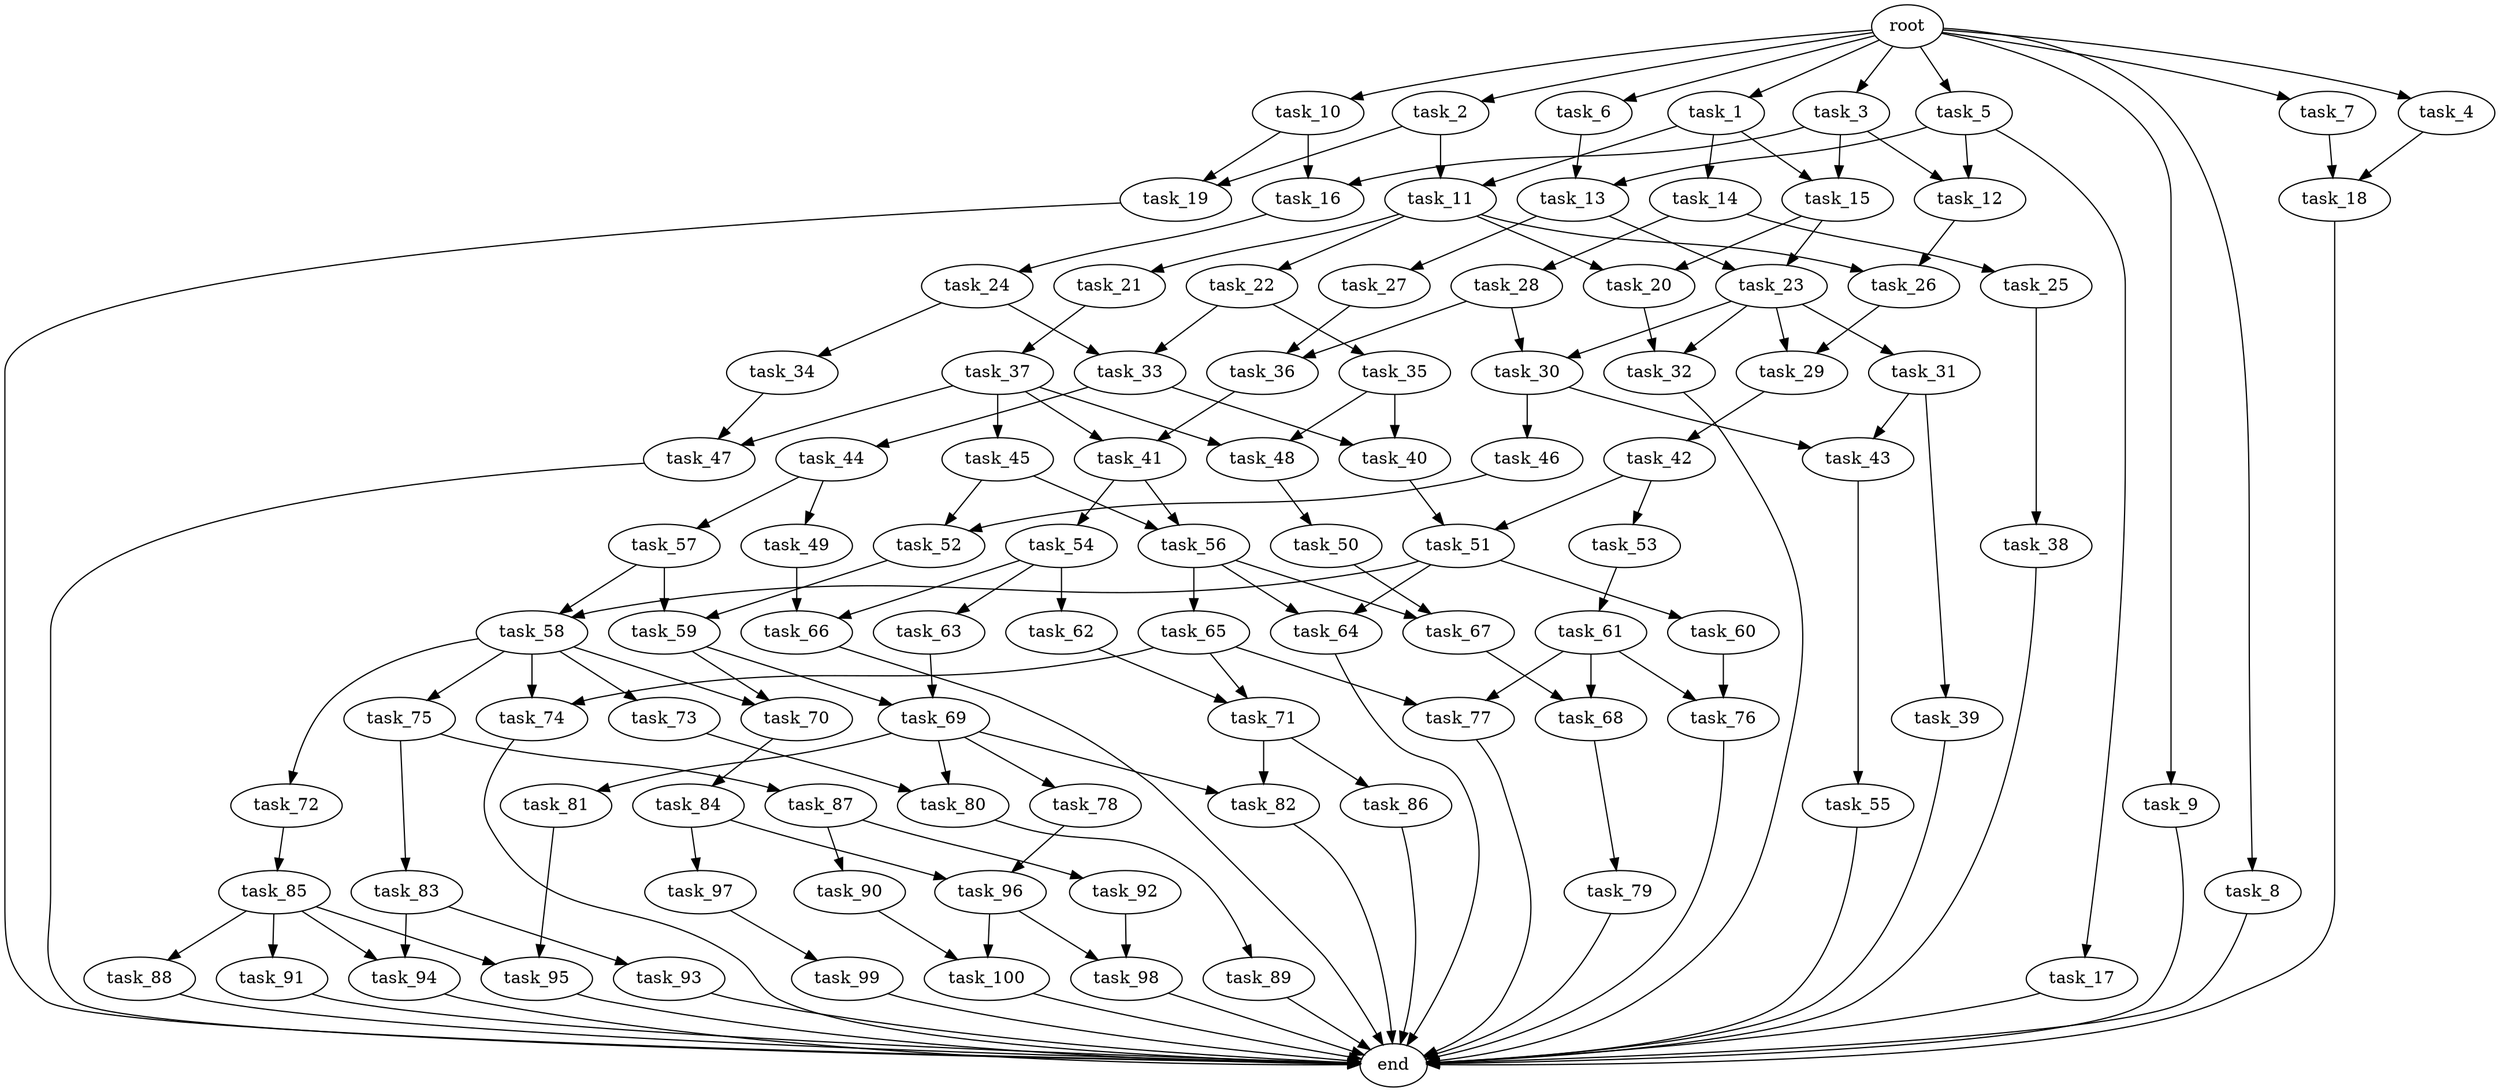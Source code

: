 digraph G {
  task_19 [size="3.182377e+09"];
  task_53 [size="3.369148e+08"];
  task_69 [size="4.905103e+09"];
  task_25 [size="3.132458e+09"];
  task_51 [size="4.586395e+08"];
  task_61 [size="2.738096e+09"];
  task_72 [size="4.818641e+09"];
  task_59 [size="9.902920e+08"];
  task_6 [size="5.863440e+08"];
  root [size="0.000000e+00"];
  task_3 [size="3.983068e+08"];
  task_60 [size="4.714456e+09"];
  task_76 [size="1.392542e+09"];
  task_48 [size="1.943082e+09"];
  task_84 [size="2.218935e+09"];
  task_86 [size="2.982555e+09"];
  task_11 [size="1.666659e+09"];
  task_54 [size="3.994058e+09"];
  task_36 [size="4.343175e+09"];
  task_97 [size="4.652632e+09"];
  task_58 [size="4.181028e+09"];
  task_62 [size="4.487479e+09"];
  task_57 [size="1.028732e+09"];
  task_22 [size="2.582074e+09"];
  task_28 [size="3.811888e+08"];
  task_41 [size="3.138512e+09"];
  task_78 [size="4.401164e+09"];
  task_47 [size="1.401185e+09"];
  task_43 [size="9.775414e+07"];
  task_94 [size="3.598463e+09"];
  task_9 [size="4.192457e+09"];
  task_68 [size="3.875894e+09"];
  task_70 [size="4.127213e+09"];
  task_23 [size="4.945279e+09"];
  task_88 [size="2.893766e+09"];
  task_8 [size="3.826995e+09"];
  task_87 [size="3.017334e+09"];
  task_35 [size="3.481074e+08"];
  task_42 [size="1.417489e+09"];
  end [size="0.000000e+00"];
  task_63 [size="4.641569e+09"];
  task_45 [size="4.275480e+09"];
  task_17 [size="3.879956e+09"];
  task_7 [size="6.643140e+08"];
  task_13 [size="8.532013e+08"];
  task_1 [size="2.900912e+09"];
  task_100 [size="4.569316e+09"];
  task_89 [size="2.169216e+09"];
  task_83 [size="4.895038e+09"];
  task_74 [size="4.165816e+09"];
  task_90 [size="2.106157e+09"];
  task_34 [size="2.191317e+08"];
  task_85 [size="4.110300e+09"];
  task_98 [size="2.626593e+09"];
  task_67 [size="3.247226e+09"];
  task_21 [size="3.212361e+09"];
  task_82 [size="4.790007e+09"];
  task_20 [size="1.675988e+09"];
  task_52 [size="1.913209e+09"];
  task_50 [size="4.433008e+08"];
  task_31 [size="2.428236e+09"];
  task_93 [size="2.193824e+09"];
  task_79 [size="4.678630e+08"];
  task_15 [size="2.810333e+09"];
  task_96 [size="4.528828e+09"];
  task_5 [size="3.474476e+09"];
  task_12 [size="4.291307e+09"];
  task_32 [size="1.177345e+09"];
  task_4 [size="2.476652e+09"];
  task_44 [size="4.892754e+09"];
  task_16 [size="3.819286e+08"];
  task_92 [size="3.927482e+09"];
  task_18 [size="4.453862e+09"];
  task_80 [size="2.357392e+09"];
  task_37 [size="3.489026e+09"];
  task_71 [size="5.757437e+07"];
  task_24 [size="2.849833e+09"];
  task_64 [size="1.162064e+09"];
  task_26 [size="4.594408e+08"];
  task_81 [size="1.724051e+09"];
  task_66 [size="2.888502e+09"];
  task_56 [size="3.293143e+09"];
  task_33 [size="5.973156e+07"];
  task_77 [size="1.945701e+09"];
  task_14 [size="7.361173e+08"];
  task_65 [size="2.728336e+09"];
  task_99 [size="1.010087e+09"];
  task_29 [size="1.182456e+09"];
  task_73 [size="3.237481e+08"];
  task_49 [size="6.864415e+08"];
  task_30 [size="6.713268e+08"];
  task_55 [size="1.089533e+09"];
  task_75 [size="3.999435e+09"];
  task_46 [size="4.388032e+09"];
  task_27 [size="1.075228e+09"];
  task_39 [size="3.134430e+09"];
  task_38 [size="4.193848e+09"];
  task_2 [size="4.850841e+09"];
  task_91 [size="1.114042e+09"];
  task_95 [size="3.648231e+09"];
  task_40 [size="1.362216e+08"];
  task_10 [size="2.051911e+09"];

  task_19 -> end [size="1.000000e-12"];
  task_53 -> task_61 [size="6.738296e+07"];
  task_69 -> task_78 [size="4.905103e+08"];
  task_69 -> task_81 [size="4.905103e+08"];
  task_69 -> task_80 [size="4.905103e+08"];
  task_69 -> task_82 [size="4.905103e+08"];
  task_25 -> task_38 [size="6.264916e+08"];
  task_51 -> task_58 [size="4.586395e+07"];
  task_51 -> task_60 [size="4.586395e+07"];
  task_51 -> task_64 [size="4.586395e+07"];
  task_61 -> task_77 [size="5.476191e+08"];
  task_61 -> task_68 [size="5.476191e+08"];
  task_61 -> task_76 [size="5.476191e+08"];
  task_72 -> task_85 [size="9.637281e+08"];
  task_59 -> task_70 [size="9.902920e+07"];
  task_59 -> task_69 [size="9.902920e+07"];
  task_6 -> task_13 [size="1.172688e+08"];
  root -> task_2 [size="1.000000e-12"];
  root -> task_7 [size="1.000000e-12"];
  root -> task_4 [size="1.000000e-12"];
  root -> task_5 [size="1.000000e-12"];
  root -> task_3 [size="1.000000e-12"];
  root -> task_8 [size="1.000000e-12"];
  root -> task_9 [size="1.000000e-12"];
  root -> task_10 [size="1.000000e-12"];
  root -> task_6 [size="1.000000e-12"];
  root -> task_1 [size="1.000000e-12"];
  task_3 -> task_12 [size="7.966136e+07"];
  task_3 -> task_16 [size="7.966136e+07"];
  task_3 -> task_15 [size="7.966136e+07"];
  task_60 -> task_76 [size="9.428911e+08"];
  task_76 -> end [size="1.000000e-12"];
  task_48 -> task_50 [size="1.943082e+08"];
  task_84 -> task_96 [size="4.437869e+08"];
  task_84 -> task_97 [size="4.437869e+08"];
  task_86 -> end [size="1.000000e-12"];
  task_11 -> task_21 [size="1.666659e+08"];
  task_11 -> task_20 [size="1.666659e+08"];
  task_11 -> task_22 [size="1.666659e+08"];
  task_11 -> task_26 [size="1.666659e+08"];
  task_54 -> task_62 [size="7.988116e+08"];
  task_54 -> task_63 [size="7.988116e+08"];
  task_54 -> task_66 [size="7.988116e+08"];
  task_36 -> task_41 [size="4.343175e+08"];
  task_97 -> task_99 [size="9.305265e+08"];
  task_58 -> task_72 [size="4.181028e+08"];
  task_58 -> task_70 [size="4.181028e+08"];
  task_58 -> task_73 [size="4.181028e+08"];
  task_58 -> task_74 [size="4.181028e+08"];
  task_58 -> task_75 [size="4.181028e+08"];
  task_62 -> task_71 [size="8.974958e+08"];
  task_57 -> task_58 [size="2.057464e+08"];
  task_57 -> task_59 [size="2.057464e+08"];
  task_22 -> task_33 [size="5.164147e+08"];
  task_22 -> task_35 [size="5.164147e+08"];
  task_28 -> task_30 [size="7.623776e+07"];
  task_28 -> task_36 [size="7.623776e+07"];
  task_41 -> task_54 [size="3.138512e+08"];
  task_41 -> task_56 [size="3.138512e+08"];
  task_78 -> task_96 [size="8.802328e+08"];
  task_47 -> end [size="1.000000e-12"];
  task_43 -> task_55 [size="9.775414e+06"];
  task_94 -> end [size="1.000000e-12"];
  task_9 -> end [size="1.000000e-12"];
  task_68 -> task_79 [size="3.875894e+08"];
  task_70 -> task_84 [size="4.127213e+08"];
  task_23 -> task_31 [size="4.945279e+08"];
  task_23 -> task_30 [size="4.945279e+08"];
  task_23 -> task_29 [size="4.945279e+08"];
  task_23 -> task_32 [size="4.945279e+08"];
  task_88 -> end [size="1.000000e-12"];
  task_8 -> end [size="1.000000e-12"];
  task_87 -> task_92 [size="6.034667e+08"];
  task_87 -> task_90 [size="6.034667e+08"];
  task_35 -> task_40 [size="6.962148e+07"];
  task_35 -> task_48 [size="6.962148e+07"];
  task_42 -> task_53 [size="2.834977e+08"];
  task_42 -> task_51 [size="2.834977e+08"];
  task_63 -> task_69 [size="9.283138e+08"];
  task_45 -> task_52 [size="8.550960e+08"];
  task_45 -> task_56 [size="8.550960e+08"];
  task_17 -> end [size="1.000000e-12"];
  task_7 -> task_18 [size="1.328628e+08"];
  task_13 -> task_27 [size="8.532013e+07"];
  task_13 -> task_23 [size="8.532013e+07"];
  task_1 -> task_14 [size="5.801824e+08"];
  task_1 -> task_11 [size="5.801824e+08"];
  task_1 -> task_15 [size="5.801824e+08"];
  task_100 -> end [size="1.000000e-12"];
  task_89 -> end [size="1.000000e-12"];
  task_83 -> task_94 [size="9.790076e+08"];
  task_83 -> task_93 [size="9.790076e+08"];
  task_74 -> end [size="1.000000e-12"];
  task_90 -> task_100 [size="4.212313e+08"];
  task_34 -> task_47 [size="4.382634e+07"];
  task_85 -> task_88 [size="8.220601e+08"];
  task_85 -> task_94 [size="8.220601e+08"];
  task_85 -> task_91 [size="8.220601e+08"];
  task_85 -> task_95 [size="8.220601e+08"];
  task_98 -> end [size="1.000000e-12"];
  task_67 -> task_68 [size="3.247226e+08"];
  task_21 -> task_37 [size="6.424722e+08"];
  task_82 -> end [size="1.000000e-12"];
  task_20 -> task_32 [size="1.675988e+08"];
  task_52 -> task_59 [size="1.913209e+08"];
  task_50 -> task_67 [size="8.866016e+07"];
  task_31 -> task_43 [size="4.856473e+08"];
  task_31 -> task_39 [size="4.856473e+08"];
  task_93 -> end [size="1.000000e-12"];
  task_79 -> end [size="1.000000e-12"];
  task_15 -> task_20 [size="2.810333e+08"];
  task_15 -> task_23 [size="2.810333e+08"];
  task_96 -> task_100 [size="4.528828e+08"];
  task_96 -> task_98 [size="4.528828e+08"];
  task_5 -> task_12 [size="6.948952e+08"];
  task_5 -> task_17 [size="6.948952e+08"];
  task_5 -> task_13 [size="6.948952e+08"];
  task_12 -> task_26 [size="4.291307e+08"];
  task_32 -> end [size="1.000000e-12"];
  task_4 -> task_18 [size="4.953304e+08"];
  task_44 -> task_57 [size="9.785509e+08"];
  task_44 -> task_49 [size="9.785509e+08"];
  task_16 -> task_24 [size="3.819286e+07"];
  task_92 -> task_98 [size="7.854965e+08"];
  task_18 -> end [size="1.000000e-12"];
  task_80 -> task_89 [size="2.357392e+08"];
  task_37 -> task_47 [size="6.978052e+08"];
  task_37 -> task_45 [size="6.978052e+08"];
  task_37 -> task_48 [size="6.978052e+08"];
  task_37 -> task_41 [size="6.978052e+08"];
  task_71 -> task_86 [size="5.757437e+06"];
  task_71 -> task_82 [size="5.757437e+06"];
  task_24 -> task_33 [size="5.699667e+08"];
  task_24 -> task_34 [size="5.699667e+08"];
  task_64 -> end [size="1.000000e-12"];
  task_26 -> task_29 [size="4.594408e+07"];
  task_81 -> task_95 [size="3.448102e+08"];
  task_66 -> end [size="1.000000e-12"];
  task_56 -> task_65 [size="3.293143e+08"];
  task_56 -> task_64 [size="3.293143e+08"];
  task_56 -> task_67 [size="3.293143e+08"];
  task_33 -> task_44 [size="5.973156e+06"];
  task_33 -> task_40 [size="5.973156e+06"];
  task_77 -> end [size="1.000000e-12"];
  task_14 -> task_25 [size="1.472235e+08"];
  task_14 -> task_28 [size="1.472235e+08"];
  task_65 -> task_77 [size="5.456672e+08"];
  task_65 -> task_74 [size="5.456672e+08"];
  task_65 -> task_71 [size="5.456672e+08"];
  task_99 -> end [size="1.000000e-12"];
  task_29 -> task_42 [size="1.182456e+08"];
  task_73 -> task_80 [size="6.474962e+07"];
  task_49 -> task_66 [size="1.372883e+08"];
  task_30 -> task_43 [size="6.713268e+07"];
  task_30 -> task_46 [size="6.713268e+07"];
  task_55 -> end [size="1.000000e-12"];
  task_75 -> task_87 [size="7.998871e+08"];
  task_75 -> task_83 [size="7.998871e+08"];
  task_46 -> task_52 [size="8.776065e+08"];
  task_27 -> task_36 [size="2.150456e+08"];
  task_39 -> end [size="1.000000e-12"];
  task_38 -> end [size="1.000000e-12"];
  task_2 -> task_19 [size="9.701683e+08"];
  task_2 -> task_11 [size="9.701683e+08"];
  task_91 -> end [size="1.000000e-12"];
  task_95 -> end [size="1.000000e-12"];
  task_40 -> task_51 [size="1.362216e+07"];
  task_10 -> task_19 [size="4.103821e+08"];
  task_10 -> task_16 [size="4.103821e+08"];
}
